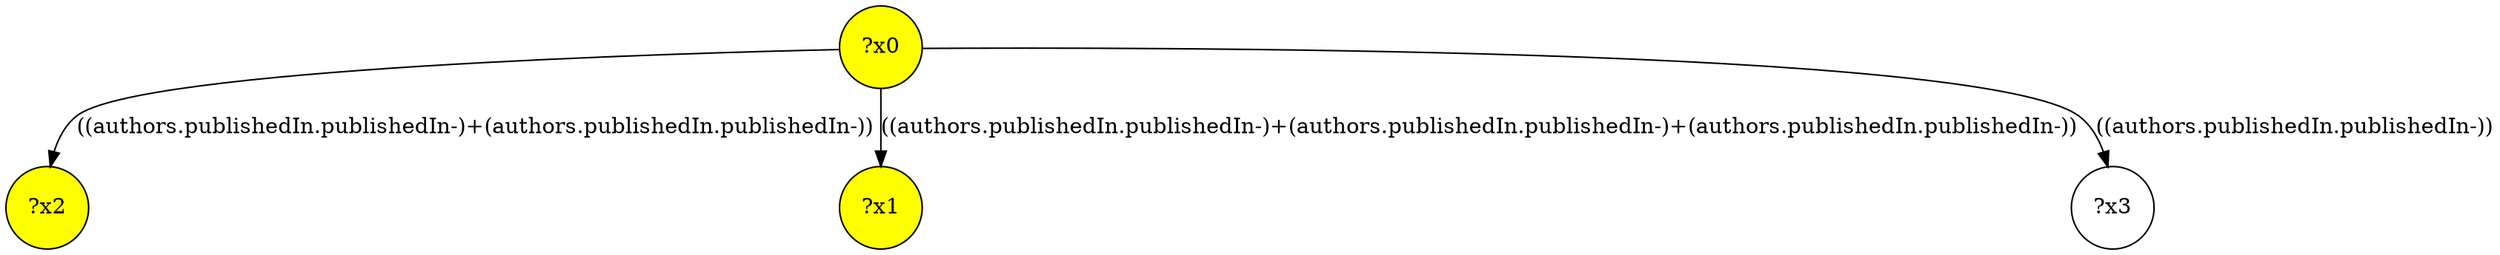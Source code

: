digraph g {
	x0 [fillcolor="yellow", style="filled," shape=circle, label="?x0"];
	x2 [fillcolor="yellow", style="filled," shape=circle, label="?x2"];
	x1 [fillcolor="yellow", style="filled," shape=circle, label="?x1"];
	x0 -> x1 [label="((authors.publishedIn.publishedIn-)+(authors.publishedIn.publishedIn-)+(authors.publishedIn.publishedIn-))"];
	x0 -> x2 [label="((authors.publishedIn.publishedIn-)+(authors.publishedIn.publishedIn-))"];
	x3 [shape=circle, label="?x3"];
	x0 -> x3 [label="((authors.publishedIn.publishedIn-))"];
}
